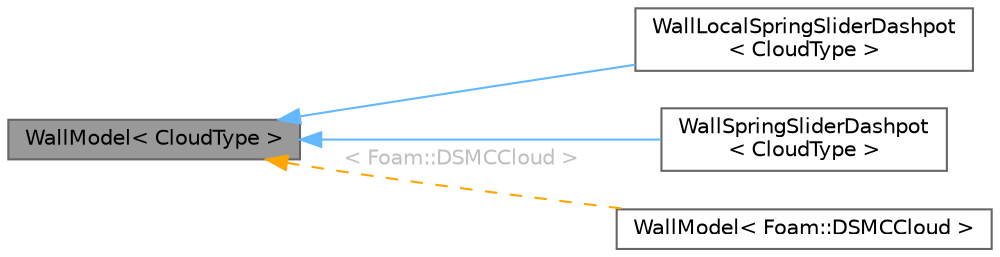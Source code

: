 digraph "WallModel&lt; CloudType &gt;"
{
 // LATEX_PDF_SIZE
  bgcolor="transparent";
  edge [fontname=Helvetica,fontsize=10,labelfontname=Helvetica,labelfontsize=10];
  node [fontname=Helvetica,fontsize=10,shape=box,height=0.2,width=0.4];
  rankdir="LR";
  Node1 [id="Node000001",label="WallModel\< CloudType \>",height=0.2,width=0.4,color="gray40", fillcolor="grey60", style="filled", fontcolor="black",tooltip="Templated wall interaction class."];
  Node1 -> Node2 [id="edge1_Node000001_Node000002",dir="back",color="steelblue1",style="solid",tooltip=" "];
  Node2 [id="Node000002",label="WallLocalSpringSliderDashpot\l\< CloudType \>",height=0.2,width=0.4,color="gray40", fillcolor="white", style="filled",URL="$classFoam_1_1WallLocalSpringSliderDashpot.html",tooltip="Forces between particles and walls, interacting with a spring, slider, damper model."];
  Node1 -> Node3 [id="edge2_Node000001_Node000003",dir="back",color="steelblue1",style="solid",tooltip=" "];
  Node3 [id="Node000003",label="WallSpringSliderDashpot\l\< CloudType \>",height=0.2,width=0.4,color="gray40", fillcolor="white", style="filled",URL="$classFoam_1_1WallSpringSliderDashpot.html",tooltip="Forces between particles and walls, interacting with a spring, slider, damper model."];
  Node1 -> Node4 [id="edge3_Node000001_Node000004",dir="back",color="orange",style="dashed",tooltip=" ",label=" \< Foam::DSMCCloud \>",fontcolor="grey" ];
  Node4 [id="Node000004",label="WallModel\< Foam::DSMCCloud \>",height=0.2,width=0.4,color="gray40", fillcolor="white", style="filled",URL="$classFoam_1_1WallModel.html",tooltip=" "];
}
